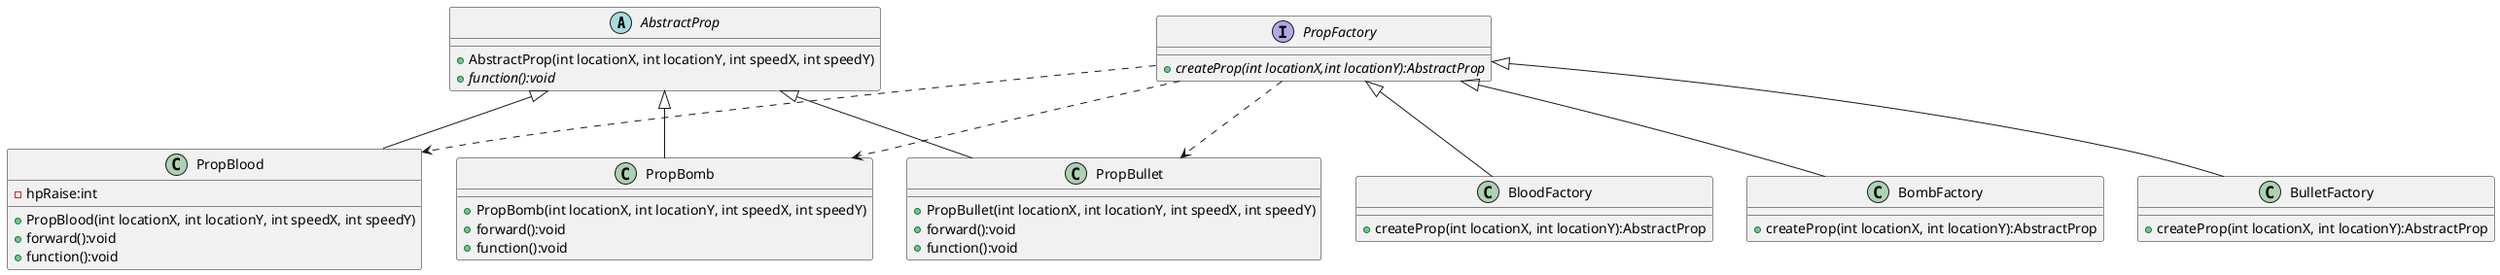 @startuml
'https://plantuml.com/class-diagram

abstract class AbstractProp
{
     + AbstractProp(int locationX, int locationY, int speedX, int speedY)
     + {abstract} function():void
}

interface PropFactory
{
    +{abstract} createProp(int locationX,int locationY):AbstractProp
}

AbstractProp <|-- PropBlood
AbstractProp <|-- PropBomb
AbstractProp <|-- PropBullet

PropFactory <|-- BloodFactory
PropFactory <|-- BombFactory
PropFactory <|-- BulletFactory

PropFactory ..> PropBlood
PropFactory ..> PropBomb
PropFactory ..> PropBullet

class PropBlood
{
    - hpRaise:int
    + PropBlood(int locationX, int locationY, int speedX, int speedY)
    + forward():void
    + function():void
}

class PropBomb
{
    + PropBomb(int locationX, int locationY, int speedX, int speedY)
    + forward():void
    + function():void
}

class PropBullet
{
    + PropBullet(int locationX, int locationY, int speedX, int speedY)
    + forward():void
    + function():void
}

class BloodFactory
{
    + createProp(int locationX, int locationY):AbstractProp
}

class BombFactory
{
    + createProp(int locationX, int locationY):AbstractProp
}

class BulletFactory
{
    + createProp(int locationX, int locationY):AbstractProp
}
@enduml